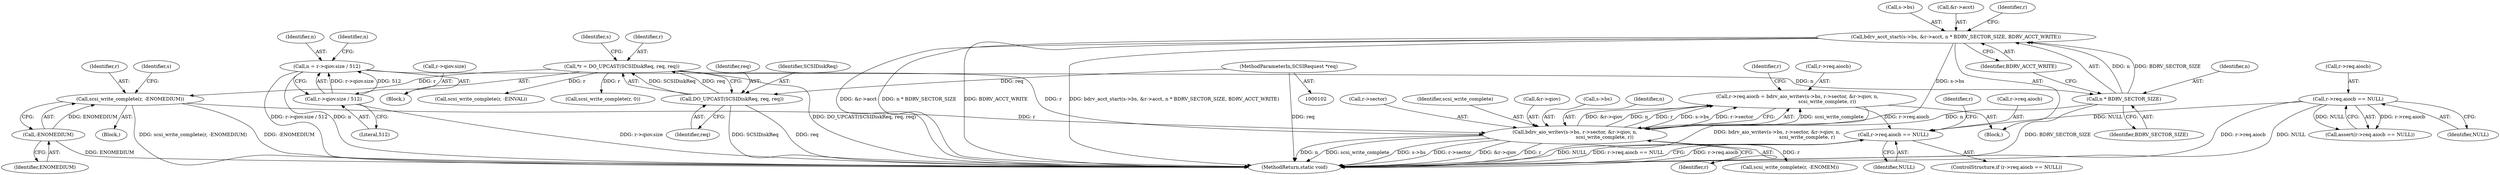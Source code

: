 digraph "0_qemu_103b40f51e4012b3b0ad20f615562a1806d7f49a_2@pointer" {
"1000204" [label="(Call,r->req.aiocb == NULL)"];
"1000183" [label="(Call,r->req.aiocb = bdrv_aio_writev(s->bs, r->sector, &r->qiov, n,\n                                       scsi_write_complete, r))"];
"1000189" [label="(Call,bdrv_aio_writev(s->bs, r->sector, &r->qiov, n,\n                                       scsi_write_complete, r))"];
"1000171" [label="(Call,bdrv_acct_start(s->bs, &r->acct, n * BDRV_SECTOR_SIZE, BDRV_ACCT_WRITE))"];
"1000179" [label="(Call,n * BDRV_SECTOR_SIZE)"];
"1000150" [label="(Call,n = r->qiov.size / 512)"];
"1000152" [label="(Call,r->qiov.size / 512)"];
"1000167" [label="(Call,scsi_write_complete(r, -ENOMEDIUM))"];
"1000106" [label="(Call,*r = DO_UPCAST(SCSIDiskReq, req, req))"];
"1000108" [label="(Call,DO_UPCAST(SCSIDiskReq, req, req))"];
"1000103" [label="(MethodParameterIn,SCSIRequest *req)"];
"1000169" [label="(Call,-ENOMEDIUM)"];
"1000125" [label="(Call,r->req.aiocb == NULL)"];
"1000193" [label="(Call,r->sector)"];
"1000160" [label="(Identifier,n)"];
"1000204" [label="(Call,r->req.aiocb == NULL)"];
"1000104" [label="(Block,)"];
"1000153" [label="(Call,r->qiov.size)"];
"1000110" [label="(Identifier,req)"];
"1000126" [label="(Call,r->req.aiocb)"];
"1000151" [label="(Identifier,n)"];
"1000179" [label="(Call,n * BDRV_SECTOR_SIZE)"];
"1000124" [label="(Call,assert(r->req.aiocb == NULL))"];
"1000107" [label="(Identifier,r)"];
"1000172" [label="(Call,s->bs)"];
"1000158" [label="(Literal,512)"];
"1000183" [label="(Call,r->req.aiocb = bdrv_aio_writev(s->bs, r->sector, &r->qiov, n,\n                                       scsi_write_complete, r))"];
"1000114" [label="(Identifier,s)"];
"1000145" [label="(Call,scsi_write_complete(r, -EINVAL))"];
"1000201" [label="(Identifier,scsi_write_complete)"];
"1000106" [label="(Call,*r = DO_UPCAST(SCSIDiskReq, req, req))"];
"1000218" [label="(Call,scsi_write_complete(r, 0))"];
"1000103" [label="(MethodParameterIn,SCSIRequest *req)"];
"1000221" [label="(MethodReturn,static void)"];
"1000180" [label="(Identifier,n)"];
"1000168" [label="(Identifier,r)"];
"1000196" [label="(Call,&r->qiov)"];
"1000171" [label="(Call,bdrv_acct_start(s->bs, &r->acct, n * BDRV_SECTOR_SIZE, BDRV_ACCT_WRITE))"];
"1000202" [label="(Identifier,r)"];
"1000169" [label="(Call,-ENOMEDIUM)"];
"1000175" [label="(Call,&r->acct)"];
"1000131" [label="(Identifier,NULL)"];
"1000161" [label="(Block,)"];
"1000205" [label="(Call,r->req.aiocb)"];
"1000190" [label="(Call,s->bs)"];
"1000150" [label="(Call,n = r->qiov.size / 512)"];
"1000200" [label="(Identifier,n)"];
"1000111" [label="(Identifier,req)"];
"1000212" [label="(Call,scsi_write_complete(r, -ENOMEM))"];
"1000181" [label="(Identifier,BDRV_SECTOR_SIZE)"];
"1000210" [label="(Identifier,NULL)"];
"1000184" [label="(Call,r->req.aiocb)"];
"1000213" [label="(Identifier,r)"];
"1000109" [label="(Identifier,SCSIDiskReq)"];
"1000182" [label="(Identifier,BDRV_ACCT_WRITE)"];
"1000203" [label="(ControlStructure,if (r->req.aiocb == NULL))"];
"1000152" [label="(Call,r->qiov.size / 512)"];
"1000166" [label="(Block,)"];
"1000108" [label="(Call,DO_UPCAST(SCSIDiskReq, req, req))"];
"1000189" [label="(Call,bdrv_aio_writev(s->bs, r->sector, &r->qiov, n,\n                                       scsi_write_complete, r))"];
"1000125" [label="(Call,r->req.aiocb == NULL)"];
"1000186" [label="(Identifier,r)"];
"1000173" [label="(Identifier,s)"];
"1000170" [label="(Identifier,ENOMEDIUM)"];
"1000167" [label="(Call,scsi_write_complete(r, -ENOMEDIUM))"];
"1000207" [label="(Identifier,r)"];
"1000204" -> "1000203"  [label="AST: "];
"1000204" -> "1000210"  [label="CFG: "];
"1000205" -> "1000204"  [label="AST: "];
"1000210" -> "1000204"  [label="AST: "];
"1000213" -> "1000204"  [label="CFG: "];
"1000221" -> "1000204"  [label="CFG: "];
"1000204" -> "1000221"  [label="DDG: r->req.aiocb"];
"1000204" -> "1000221"  [label="DDG: NULL"];
"1000204" -> "1000221"  [label="DDG: r->req.aiocb == NULL"];
"1000183" -> "1000204"  [label="DDG: r->req.aiocb"];
"1000125" -> "1000204"  [label="DDG: NULL"];
"1000183" -> "1000161"  [label="AST: "];
"1000183" -> "1000189"  [label="CFG: "];
"1000184" -> "1000183"  [label="AST: "];
"1000189" -> "1000183"  [label="AST: "];
"1000207" -> "1000183"  [label="CFG: "];
"1000183" -> "1000221"  [label="DDG: bdrv_aio_writev(s->bs, r->sector, &r->qiov, n,\n                                       scsi_write_complete, r)"];
"1000189" -> "1000183"  [label="DDG: scsi_write_complete"];
"1000189" -> "1000183"  [label="DDG: &r->qiov"];
"1000189" -> "1000183"  [label="DDG: n"];
"1000189" -> "1000183"  [label="DDG: r"];
"1000189" -> "1000183"  [label="DDG: s->bs"];
"1000189" -> "1000183"  [label="DDG: r->sector"];
"1000189" -> "1000202"  [label="CFG: "];
"1000190" -> "1000189"  [label="AST: "];
"1000193" -> "1000189"  [label="AST: "];
"1000196" -> "1000189"  [label="AST: "];
"1000200" -> "1000189"  [label="AST: "];
"1000201" -> "1000189"  [label="AST: "];
"1000202" -> "1000189"  [label="AST: "];
"1000189" -> "1000221"  [label="DDG: n"];
"1000189" -> "1000221"  [label="DDG: scsi_write_complete"];
"1000189" -> "1000221"  [label="DDG: s->bs"];
"1000189" -> "1000221"  [label="DDG: r->sector"];
"1000189" -> "1000221"  [label="DDG: &r->qiov"];
"1000189" -> "1000221"  [label="DDG: r"];
"1000171" -> "1000189"  [label="DDG: s->bs"];
"1000179" -> "1000189"  [label="DDG: n"];
"1000167" -> "1000189"  [label="DDG: r"];
"1000106" -> "1000189"  [label="DDG: r"];
"1000189" -> "1000212"  [label="DDG: r"];
"1000171" -> "1000161"  [label="AST: "];
"1000171" -> "1000182"  [label="CFG: "];
"1000172" -> "1000171"  [label="AST: "];
"1000175" -> "1000171"  [label="AST: "];
"1000179" -> "1000171"  [label="AST: "];
"1000182" -> "1000171"  [label="AST: "];
"1000186" -> "1000171"  [label="CFG: "];
"1000171" -> "1000221"  [label="DDG: n * BDRV_SECTOR_SIZE"];
"1000171" -> "1000221"  [label="DDG: BDRV_ACCT_WRITE"];
"1000171" -> "1000221"  [label="DDG: bdrv_acct_start(s->bs, &r->acct, n * BDRV_SECTOR_SIZE, BDRV_ACCT_WRITE)"];
"1000171" -> "1000221"  [label="DDG: &r->acct"];
"1000179" -> "1000171"  [label="DDG: n"];
"1000179" -> "1000171"  [label="DDG: BDRV_SECTOR_SIZE"];
"1000179" -> "1000181"  [label="CFG: "];
"1000180" -> "1000179"  [label="AST: "];
"1000181" -> "1000179"  [label="AST: "];
"1000182" -> "1000179"  [label="CFG: "];
"1000179" -> "1000221"  [label="DDG: BDRV_SECTOR_SIZE"];
"1000150" -> "1000179"  [label="DDG: n"];
"1000150" -> "1000104"  [label="AST: "];
"1000150" -> "1000152"  [label="CFG: "];
"1000151" -> "1000150"  [label="AST: "];
"1000152" -> "1000150"  [label="AST: "];
"1000160" -> "1000150"  [label="CFG: "];
"1000150" -> "1000221"  [label="DDG: r->qiov.size / 512"];
"1000150" -> "1000221"  [label="DDG: n"];
"1000152" -> "1000150"  [label="DDG: r->qiov.size"];
"1000152" -> "1000150"  [label="DDG: 512"];
"1000152" -> "1000158"  [label="CFG: "];
"1000153" -> "1000152"  [label="AST: "];
"1000158" -> "1000152"  [label="AST: "];
"1000152" -> "1000221"  [label="DDG: r->qiov.size"];
"1000167" -> "1000166"  [label="AST: "];
"1000167" -> "1000169"  [label="CFG: "];
"1000168" -> "1000167"  [label="AST: "];
"1000169" -> "1000167"  [label="AST: "];
"1000173" -> "1000167"  [label="CFG: "];
"1000167" -> "1000221"  [label="DDG: -ENOMEDIUM"];
"1000167" -> "1000221"  [label="DDG: scsi_write_complete(r, -ENOMEDIUM)"];
"1000106" -> "1000167"  [label="DDG: r"];
"1000169" -> "1000167"  [label="DDG: ENOMEDIUM"];
"1000106" -> "1000104"  [label="AST: "];
"1000106" -> "1000108"  [label="CFG: "];
"1000107" -> "1000106"  [label="AST: "];
"1000108" -> "1000106"  [label="AST: "];
"1000114" -> "1000106"  [label="CFG: "];
"1000106" -> "1000221"  [label="DDG: DO_UPCAST(SCSIDiskReq, req, req)"];
"1000108" -> "1000106"  [label="DDG: SCSIDiskReq"];
"1000108" -> "1000106"  [label="DDG: req"];
"1000106" -> "1000145"  [label="DDG: r"];
"1000106" -> "1000218"  [label="DDG: r"];
"1000108" -> "1000111"  [label="CFG: "];
"1000109" -> "1000108"  [label="AST: "];
"1000110" -> "1000108"  [label="AST: "];
"1000111" -> "1000108"  [label="AST: "];
"1000108" -> "1000221"  [label="DDG: req"];
"1000108" -> "1000221"  [label="DDG: SCSIDiskReq"];
"1000103" -> "1000108"  [label="DDG: req"];
"1000103" -> "1000102"  [label="AST: "];
"1000103" -> "1000221"  [label="DDG: req"];
"1000169" -> "1000170"  [label="CFG: "];
"1000170" -> "1000169"  [label="AST: "];
"1000169" -> "1000221"  [label="DDG: ENOMEDIUM"];
"1000125" -> "1000124"  [label="AST: "];
"1000125" -> "1000131"  [label="CFG: "];
"1000126" -> "1000125"  [label="AST: "];
"1000131" -> "1000125"  [label="AST: "];
"1000124" -> "1000125"  [label="CFG: "];
"1000125" -> "1000221"  [label="DDG: r->req.aiocb"];
"1000125" -> "1000221"  [label="DDG: NULL"];
"1000125" -> "1000124"  [label="DDG: r->req.aiocb"];
"1000125" -> "1000124"  [label="DDG: NULL"];
}
